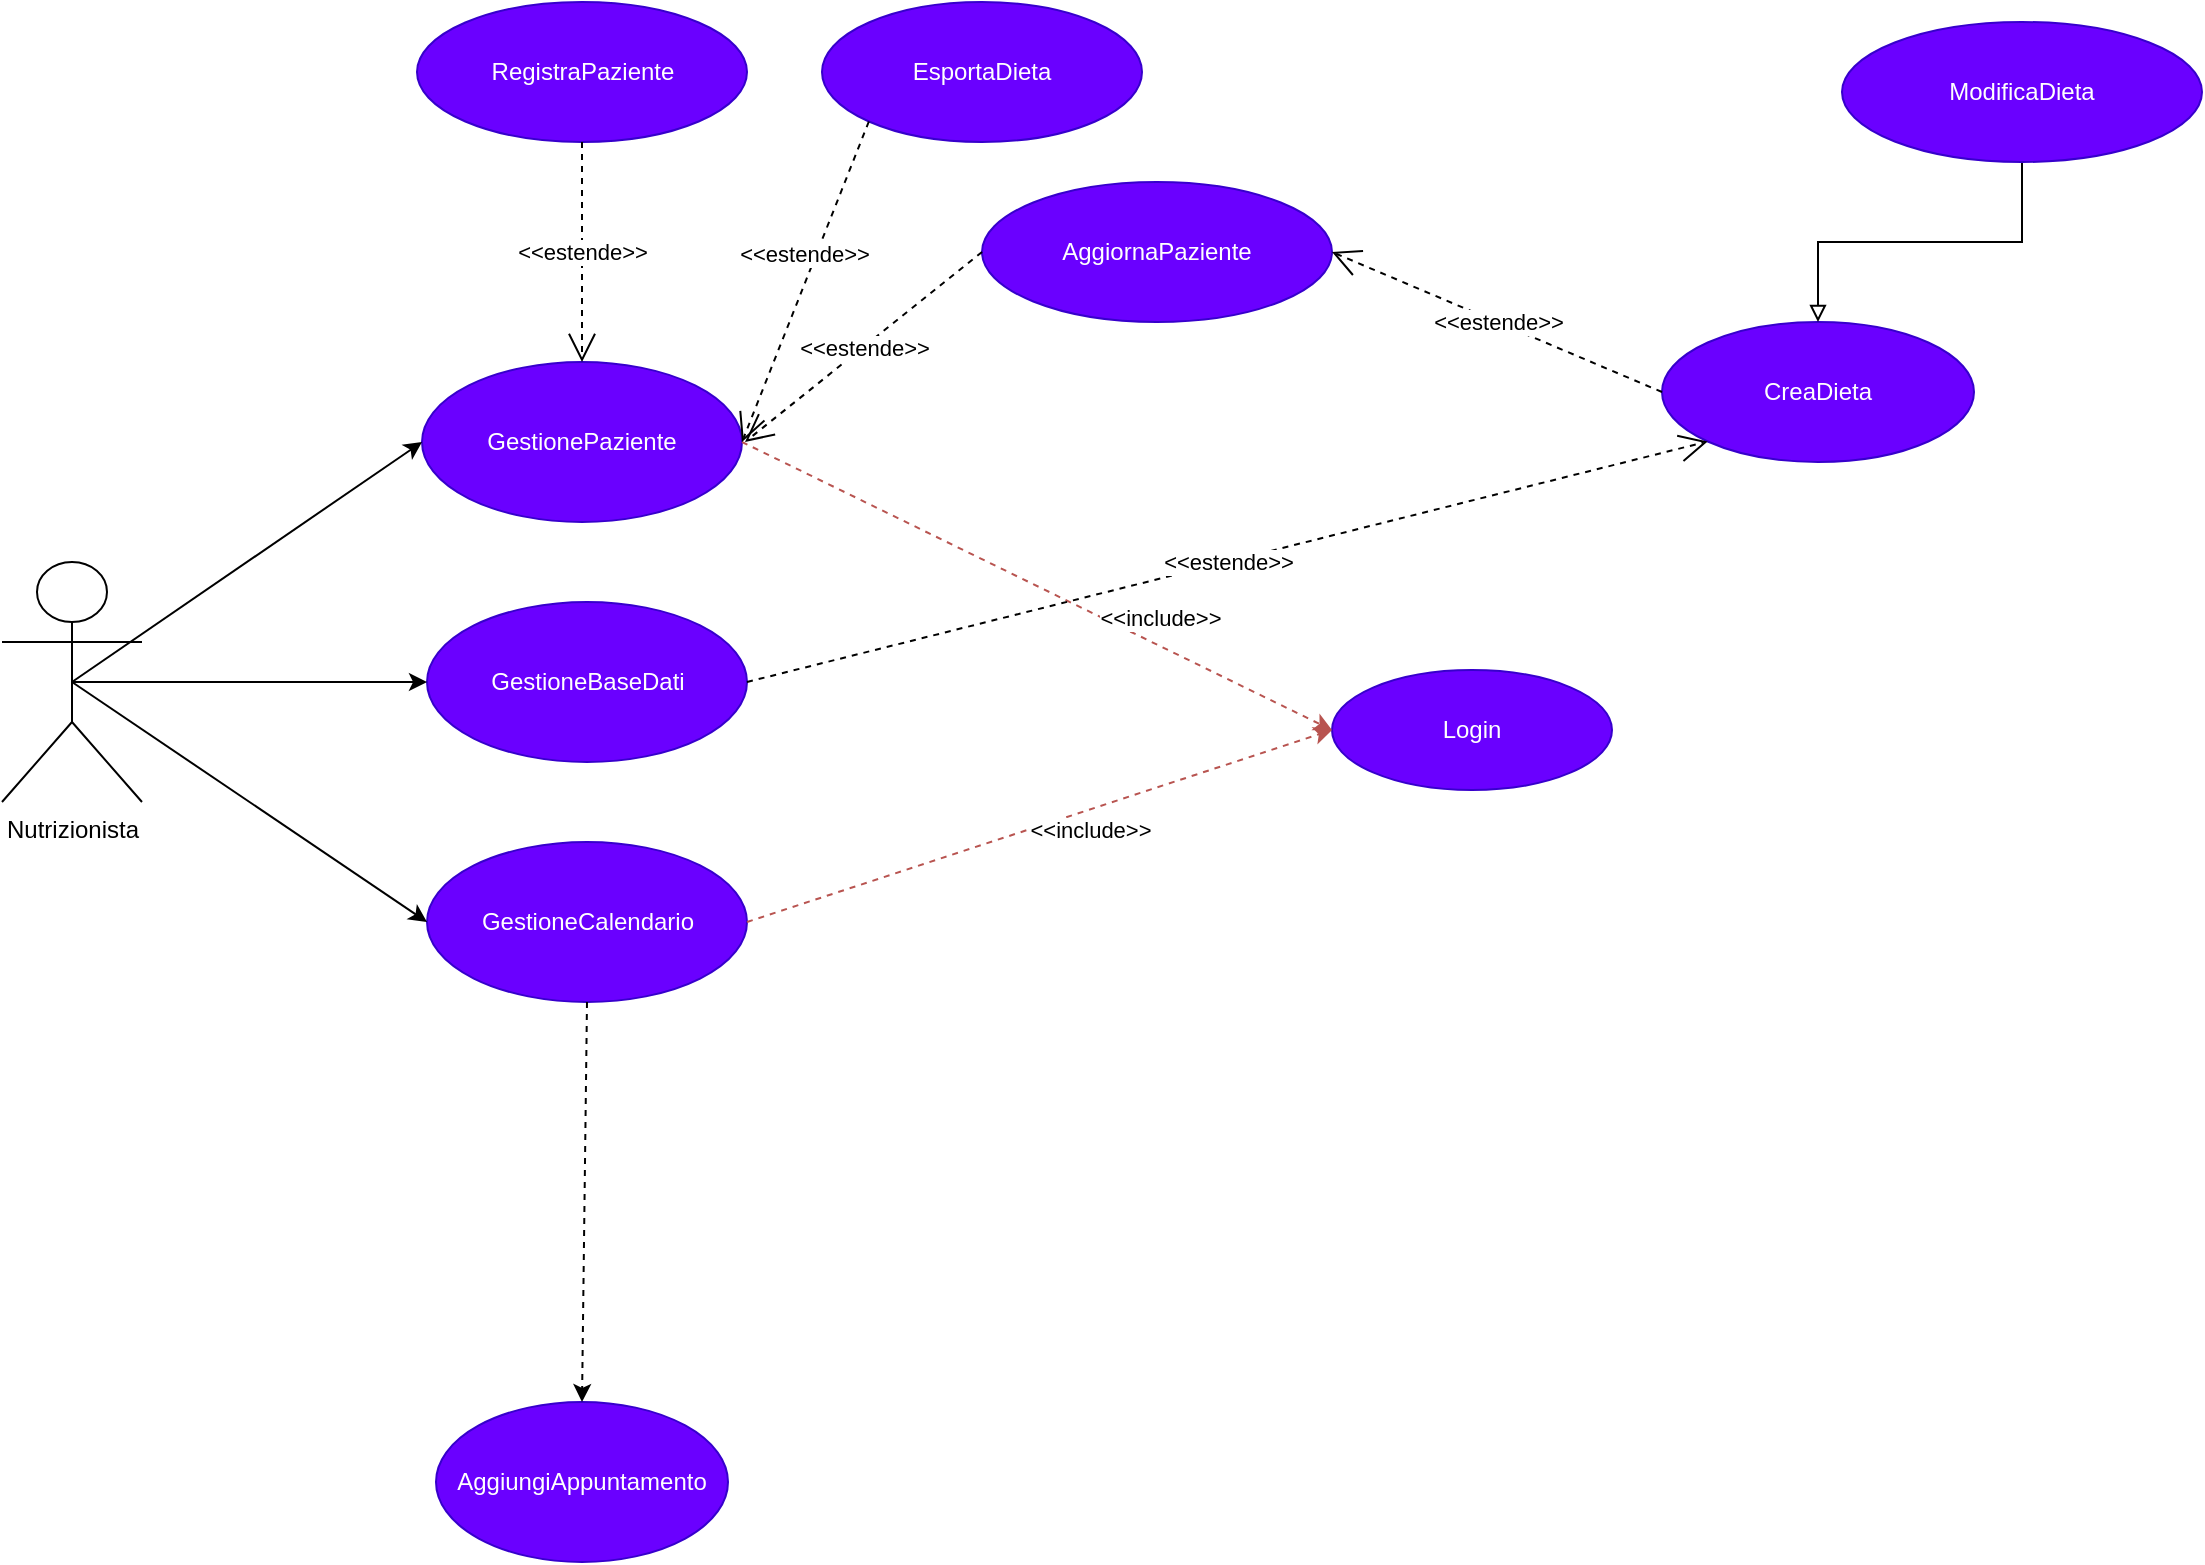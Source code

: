 <mxfile version="17.1.4" type="device"><diagram id="_qOrjvIJloedD4rArHBs" name="Page-1"><mxGraphModel dx="1384" dy="729" grid="1" gridSize="10" guides="1" tooltips="1" connect="1" arrows="1" fold="1" page="1" pageScale="1" pageWidth="1169" pageHeight="827" math="0" shadow="0"><root><mxCell id="0"/><mxCell id="1" parent="0"/><mxCell id="orX7vJl6tvUpLX1Znt4E-1" value="Nutrizionista" style="shape=umlActor;verticalLabelPosition=bottom;verticalAlign=top;html=1;outlineConnect=0;" parent="1" vertex="1"><mxGeometry x="30" y="300" width="70" height="120" as="geometry"/></mxCell><mxCell id="orX7vJl6tvUpLX1Znt4E-2" value="Login" style="ellipse;whiteSpace=wrap;html=1;fillColor=#6a00ff;strokeColor=#3700CC;fontColor=#ffffff;" parent="1" vertex="1"><mxGeometry x="695" y="354" width="140" height="60" as="geometry"/></mxCell><mxCell id="orX7vJl6tvUpLX1Znt4E-3" value="GestioneCalendario&lt;br&gt;" style="ellipse;whiteSpace=wrap;html=1;fillColor=#6a00ff;fontColor=#ffffff;strokeColor=#3700CC;" parent="1" vertex="1"><mxGeometry x="242.5" y="440" width="160" height="80" as="geometry"/></mxCell><mxCell id="orX7vJl6tvUpLX1Znt4E-4" value="CreaDieta" style="ellipse;whiteSpace=wrap;html=1;fillColor=#6a00ff;fontColor=#ffffff;strokeColor=#3700CC;" parent="1" vertex="1"><mxGeometry x="860" y="180" width="156" height="70" as="geometry"/></mxCell><mxCell id="orX7vJl6tvUpLX1Znt4E-5" value="RegistraPaziente" style="ellipse;whiteSpace=wrap;html=1;fillColor=#6a00ff;fontColor=#ffffff;strokeColor=#3700CC;" parent="1" vertex="1"><mxGeometry x="237.5" y="20" width="165" height="70" as="geometry"/></mxCell><mxCell id="orX7vJl6tvUpLX1Znt4E-6" value="EsportaDieta" style="ellipse;whiteSpace=wrap;html=1;fillColor=#6a00ff;fontColor=#ffffff;strokeColor=#3700CC;" parent="1" vertex="1"><mxGeometry x="440" y="20" width="160" height="70" as="geometry"/></mxCell><mxCell id="orX7vJl6tvUpLX1Znt4E-9" value="AggiornaPaziente&lt;br&gt;" style="ellipse;whiteSpace=wrap;html=1;fillColor=#6a00ff;fontColor=#ffffff;strokeColor=#3700CC;" parent="1" vertex="1"><mxGeometry x="520" y="110" width="175" height="70" as="geometry"/></mxCell><mxCell id="orX7vJl6tvUpLX1Znt4E-10" value="GestioneBaseDati" style="ellipse;whiteSpace=wrap;html=1;fillColor=#6a00ff;fontColor=#ffffff;strokeColor=#3700CC;" parent="1" vertex="1"><mxGeometry x="242.5" y="320" width="160" height="80" as="geometry"/></mxCell><mxCell id="orX7vJl6tvUpLX1Znt4E-15" value="GestionePaziente&lt;br&gt;" style="ellipse;whiteSpace=wrap;html=1;fillColor=#6a00ff;fontColor=#ffffff;strokeColor=#3700CC;" parent="1" vertex="1"><mxGeometry x="240" y="200" width="160" height="80" as="geometry"/></mxCell><mxCell id="N9WoESq8ZXY_kKLxbi27-8" style="edgeStyle=orthogonalEdgeStyle;orthogonalLoop=1;jettySize=auto;html=1;exitX=0.5;exitY=1;exitDx=0;exitDy=0;entryX=0.5;entryY=0;entryDx=0;entryDy=0;endArrow=block;endFill=0;rounded=0;" edge="1" parent="1" source="orX7vJl6tvUpLX1Znt4E-16" target="orX7vJl6tvUpLX1Znt4E-4"><mxGeometry relative="1" as="geometry"/></mxCell><mxCell id="orX7vJl6tvUpLX1Znt4E-16" value="ModificaDieta" style="ellipse;whiteSpace=wrap;html=1;fillColor=#6a00ff;fontColor=#ffffff;strokeColor=#3700CC;" parent="1" vertex="1"><mxGeometry x="950" y="30" width="180" height="70" as="geometry"/></mxCell><mxCell id="orX7vJl6tvUpLX1Znt4E-29" value="&amp;lt;&amp;lt;include&amp;gt;&amp;gt;" style="endArrow=classic;html=1;dashed=1; rounded=0;exitX=1;exitY=0.5;exitDx=0;exitDy=0;entryX=0;entryY=0.5;entryDx=0;entryDy=0;fillColor=#f8cecc;strokeColor=#b85450;" parent="1" source="orX7vJl6tvUpLX1Znt4E-15" target="orX7vJl6tvUpLX1Znt4E-2" edge="1"><mxGeometry x="0.379" y="13" width="50" height="50" relative="1" as="geometry"><mxPoint x="150" y="160" as="sourcePoint"/><mxPoint x="150" y="80" as="targetPoint"/><mxPoint as="offset"/></mxGeometry></mxCell><mxCell id="orX7vJl6tvUpLX1Znt4E-33" value="" style="endArrow=classic;html=1;rounded=0;exitX=0.5;exitY=0.5;exitDx=0;exitDy=0;exitPerimeter=0;entryX=0;entryY=0.5;entryDx=0;entryDy=0;" parent="1" source="orX7vJl6tvUpLX1Znt4E-1" target="orX7vJl6tvUpLX1Znt4E-15" edge="1"><mxGeometry width="50" height="50" relative="1" as="geometry"><mxPoint x="403.75" y="870" as="sourcePoint"/><mxPoint x="403.75" y="750" as="targetPoint"/></mxGeometry></mxCell><mxCell id="orX7vJl6tvUpLX1Znt4E-34" value="" style="endArrow=classic;html=1;rounded=0;entryX=0;entryY=0.5;entryDx=0;entryDy=0;exitX=0.5;exitY=0.5;exitDx=0;exitDy=0;exitPerimeter=0;" parent="1" source="orX7vJl6tvUpLX1Znt4E-1" target="orX7vJl6tvUpLX1Znt4E-10" edge="1"><mxGeometry width="50" height="50" relative="1" as="geometry"><mxPoint x="70" y="350" as="sourcePoint"/><mxPoint x="260.0" y="220.0" as="targetPoint"/></mxGeometry></mxCell><mxCell id="orX7vJl6tvUpLX1Znt4E-35" value="" style="endArrow=classic;html=1;rounded=0;exitX=0.5;exitY=0.5;exitDx=0;exitDy=0;exitPerimeter=0;entryX=0;entryY=0.5;entryDx=0;entryDy=0;" parent="1" source="orX7vJl6tvUpLX1Znt4E-1" target="orX7vJl6tvUpLX1Znt4E-3" edge="1"><mxGeometry width="50" height="50" relative="1" as="geometry"><mxPoint x="100.0" y="300.0" as="sourcePoint"/><mxPoint x="350.0" y="440" as="targetPoint"/></mxGeometry></mxCell><mxCell id="orX7vJl6tvUpLX1Znt4E-38" value="" style="endArrow=classic;html=1;dashed=1; rounded=0;exitX=1;exitY=0.5;exitDx=0;exitDy=0;entryX=0;entryY=0.5;entryDx=0;entryDy=0;fillColor=#f8cecc;strokeColor=#b85450;" parent="1" source="orX7vJl6tvUpLX1Znt4E-3" target="orX7vJl6tvUpLX1Znt4E-2" edge="1"><mxGeometry width="50" height="50" relative="1" as="geometry"><mxPoint x="535" y="440" as="sourcePoint"/><mxPoint x="760" y="500" as="targetPoint"/></mxGeometry></mxCell><mxCell id="orX7vJl6tvUpLX1Znt4E-56" value="&amp;lt;&amp;lt;include&amp;gt;&amp;gt;&lt;br&gt;" style="edgeLabel;html=1;align=center;verticalAlign=middle;resizable=0;points=[];fontFamily=Helvetica;" parent="orX7vJl6tvUpLX1Znt4E-38" vertex="1" connectable="0"><mxGeometry x="0.096" y="3" relative="1" as="geometry"><mxPoint x="12" y="9" as="offset"/></mxGeometry></mxCell><mxCell id="orX7vJl6tvUpLX1Znt4E-39" value="AggiungiAppuntamento&lt;br&gt;" style="ellipse;whiteSpace=wrap;html=1;fillColor=#6a00ff;fontColor=#ffffff;strokeColor=#3700CC;" parent="1" vertex="1"><mxGeometry x="247" y="720" width="146" height="80" as="geometry"/></mxCell><mxCell id="orX7vJl6tvUpLX1Znt4E-40" value="" style="endArrow=classic;html=1;dashed=1; rounded=0;exitX=0.5;exitY=1;exitDx=0;exitDy=0;entryX=0.5;entryY=0;entryDx=0;entryDy=0;" parent="1" source="orX7vJl6tvUpLX1Znt4E-3" target="orX7vJl6tvUpLX1Znt4E-39" edge="1"><mxGeometry width="50" height="50" relative="1" as="geometry"><mxPoint x="300.0" y="610" as="sourcePoint"/><mxPoint x="770" y="510" as="targetPoint"/></mxGeometry></mxCell><mxCell id="orX7vJl6tvUpLX1Znt4E-49" value="&amp;lt;&amp;lt;estende&amp;gt;&amp;gt;" style="endArrow=open;endSize=12;dashed=1;html=1;rounded=0;fontFamily=Helvetica;exitX=0.5;exitY=1;exitDx=0;exitDy=0;entryX=0.5;entryY=0;entryDx=0;entryDy=0;" parent="1" source="orX7vJl6tvUpLX1Znt4E-5" target="orX7vJl6tvUpLX1Znt4E-15" edge="1"><mxGeometry width="160" relative="1" as="geometry"><mxPoint x="490" y="230" as="sourcePoint"/><mxPoint x="460" y="90" as="targetPoint"/></mxGeometry></mxCell><mxCell id="orX7vJl6tvUpLX1Znt4E-50" value="&amp;lt;&amp;lt;estende&amp;gt;&amp;gt;" style="endArrow=open;endSize=12;dashed=1;html=1;rounded=0;fontFamily=Helvetica;exitX=0;exitY=0.5;exitDx=0;exitDy=0;entryX=0.5;entryY=0;entryDx=0;entryDy=0;" parent="1" source="orX7vJl6tvUpLX1Znt4E-9" edge="1"><mxGeometry width="160" relative="1" as="geometry"><mxPoint x="401.5" y="130" as="sourcePoint"/><mxPoint x="401.5" y="240" as="targetPoint"/></mxGeometry></mxCell><mxCell id="orX7vJl6tvUpLX1Znt4E-51" value="&amp;lt;&amp;lt;estende&amp;gt;&amp;gt;" style="endArrow=open;endSize=12;dashed=1;html=1;rounded=0;fontFamily=Helvetica;exitX=0;exitY=0.5;exitDx=0;exitDy=0;entryX=1;entryY=0.5;entryDx=0;entryDy=0;" parent="1" source="orX7vJl6tvUpLX1Znt4E-4" target="orX7vJl6tvUpLX1Znt4E-9" edge="1"><mxGeometry width="160" relative="1" as="geometry"><mxPoint x="340" y="110" as="sourcePoint"/><mxPoint x="340" y="220" as="targetPoint"/></mxGeometry></mxCell><mxCell id="N9WoESq8ZXY_kKLxbi27-2" value="&amp;lt;&amp;lt;estende&amp;gt;&amp;gt;" style="endArrow=open;endSize=12;dashed=1;html=1;rounded=0;fontFamily=Helvetica;exitX=0;exitY=1;exitDx=0;exitDy=0;entryX=1;entryY=0.5;entryDx=0;entryDy=0;" edge="1" parent="1" source="orX7vJl6tvUpLX1Znt4E-6" target="orX7vJl6tvUpLX1Znt4E-15"><mxGeometry x="-0.145" y="-7" width="160" relative="1" as="geometry"><mxPoint x="410" y="370" as="sourcePoint"/><mxPoint x="802.484" y="259.586" as="targetPoint"/><mxPoint x="1" as="offset"/></mxGeometry></mxCell><mxCell id="N9WoESq8ZXY_kKLxbi27-5" value="&amp;lt;&amp;lt;estende&amp;gt;&amp;gt;" style="endArrow=open;endSize=12;dashed=1;html=1;rounded=0;fontFamily=Helvetica;exitX=1;exitY=0.5;exitDx=0;exitDy=0;entryX=0;entryY=1;entryDx=0;entryDy=0;" edge="1" parent="1" source="orX7vJl6tvUpLX1Znt4E-10" target="orX7vJl6tvUpLX1Znt4E-4"><mxGeometry width="160" relative="1" as="geometry"><mxPoint x="880" y="125" as="sourcePoint"/><mxPoint x="745.0" y="125" as="targetPoint"/></mxGeometry></mxCell></root></mxGraphModel></diagram></mxfile>